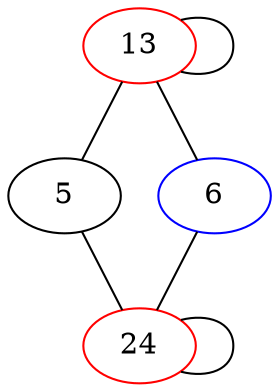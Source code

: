 graph {
  13 -- 13;
  24 -- 24;
  13 -- 5 -- 24;
  13 -- 6 -- 24;
  13 [color="red"];
  24 [color="red"];
  6 [color="blue"];
}
